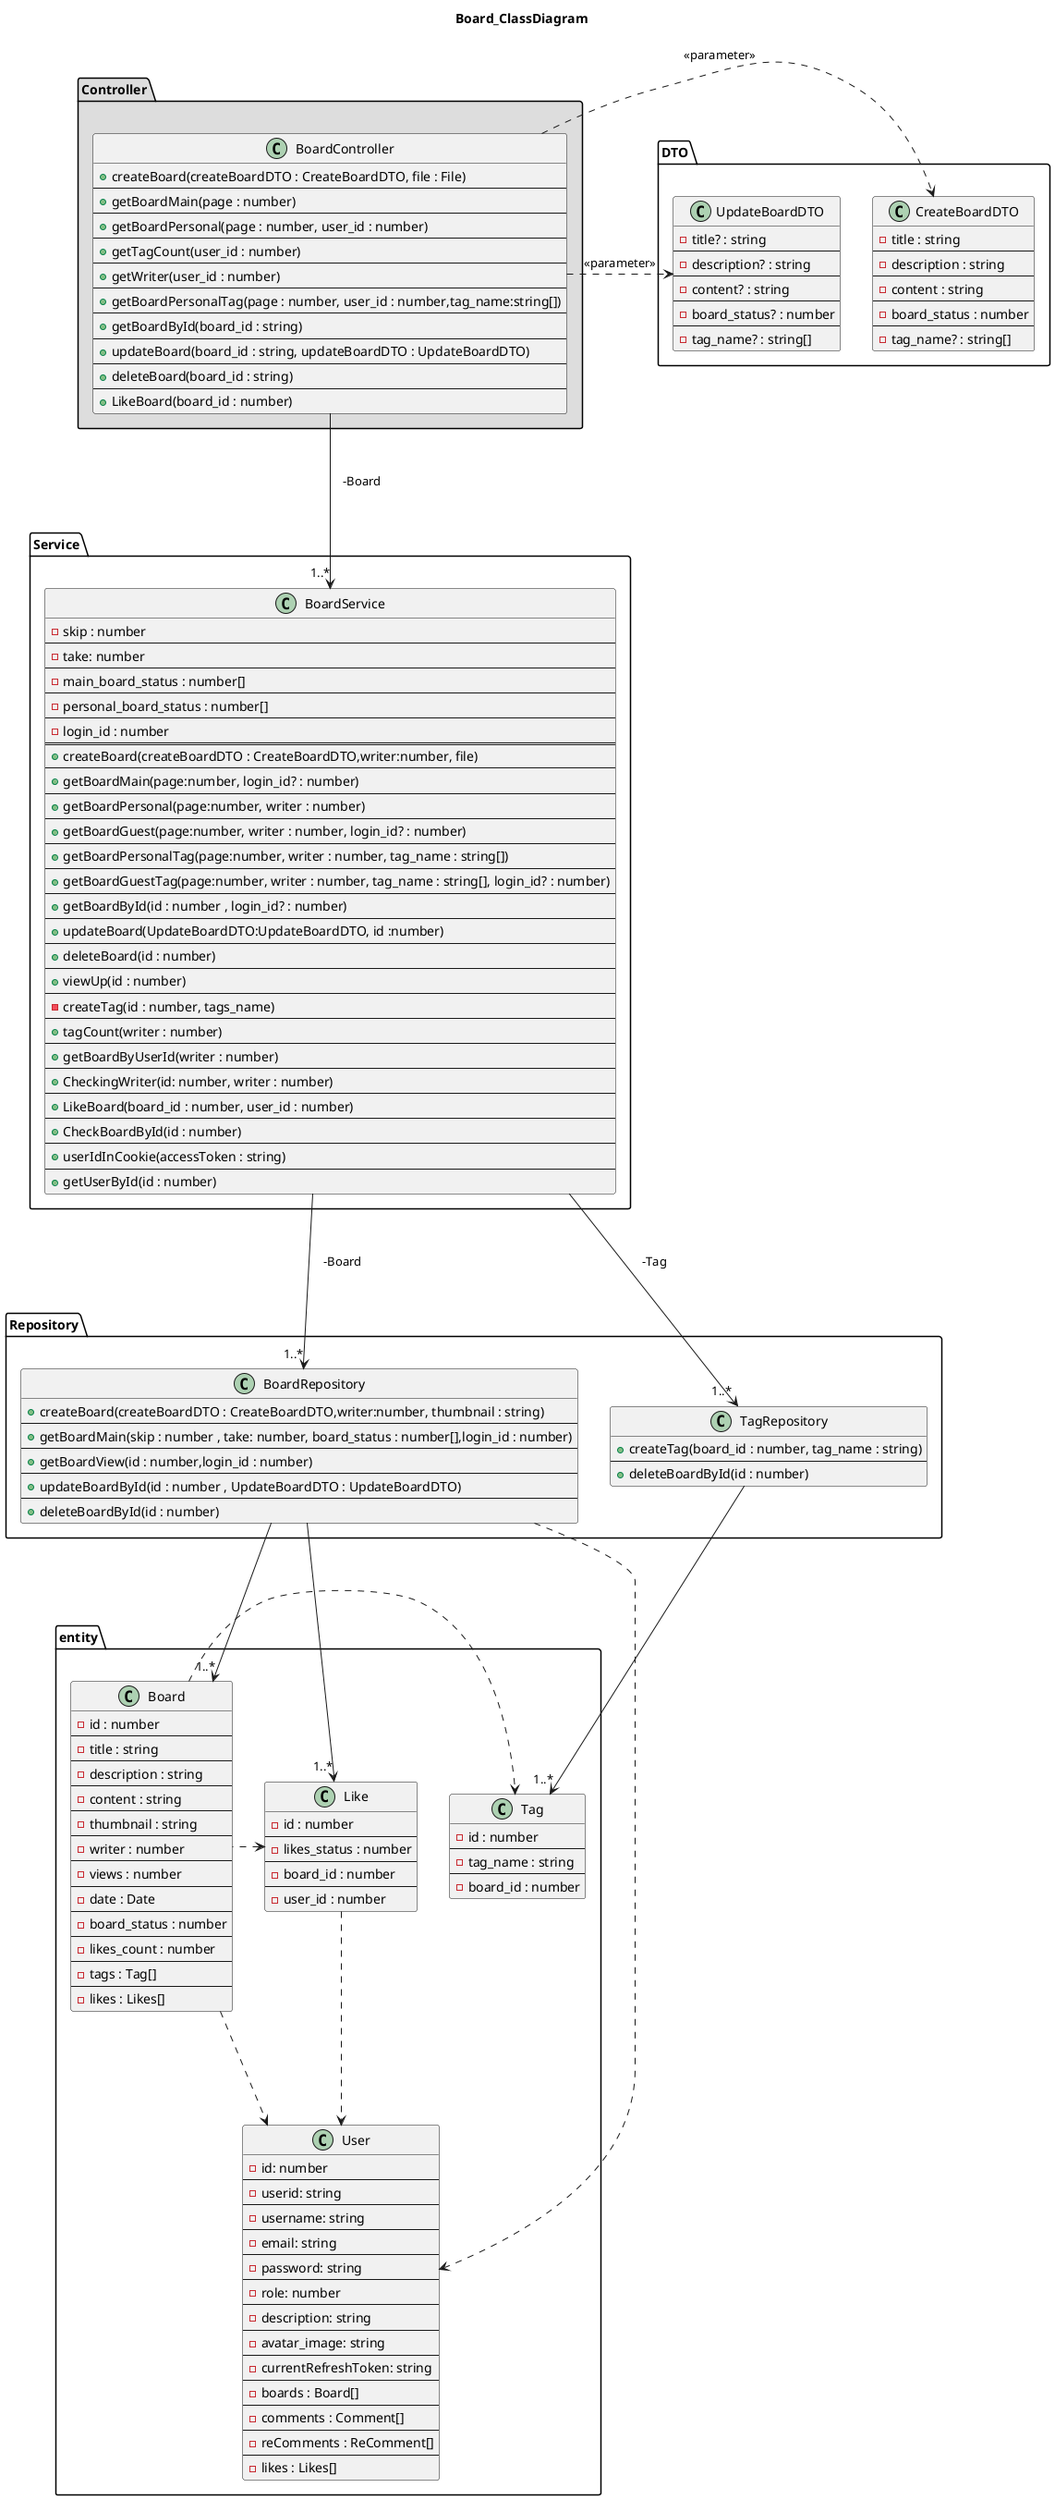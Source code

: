 @startuml


title <b>Board_ClassDiagram</b>

package "Controller" #DDD{
    class BoardController  {
        +createBoard(createBoardDTO : CreateBoardDTO, file : File)
        --
        +getBoardMain(page : number)
        --
        +getBoardPersonal(page : number, user_id : number)
        --
        +getTagCount(user_id : number)
        --
        +getWriter(user_id : number)
        --
        +getBoardPersonalTag(page : number, user_id : number,tag_name:string[])
        --
        +getBoardById(board_id : string)
        --
        +updateBoard(board_id : string, updateBoardDTO : UpdateBoardDTO)
        --
        +deleteBoard(board_id : string)
        --
        +LikeBoard(board_id : number)
    }
}

package "DTO"{
    class CreateBoardDTO{
        -title : string
        --
        -description : string
        --
        -content : string
        --
        -board_status : number
        --
        -tag_name? : string[]    
    }
    class UpdateBoardDTO{
        -title? : string
        --
        -description? : string
        --
        -content? : string
        --
        -board_status? : number
        --
        -tag_name? : string[]    
    }


}

package "Service" #FFF{


    class BoardService  {
        -skip : number
        --
        -take: number
        --
        -main_board_status : number[]
        --
        -personal_board_status : number[]
        --
        -login_id : number
        ==
        +createBoard(createBoardDTO : CreateBoardDTO,writer:number, file)
        --
        +getBoardMain(page:number, login_id? : number)
        --
        +getBoardPersonal(page:number, writer : number)
        --
        +getBoardGuest(page:number, writer : number, login_id? : number)
        --
        +getBoardPersonalTag(page:number, writer : number, tag_name : string[])
        --
        +getBoardGuestTag(page:number, writer : number, tag_name : string[], login_id? : number)
        --
        +getBoardById(id : number , login_id? : number)
        --
        +updateBoard(UpdateBoardDTO:UpdateBoardDTO, id :number)
        --
        +deleteBoard(id : number)
        --
        +viewUp(id : number)
        --
        -createTag(id : number, tags_name)
        --
        +tagCount(writer : number)
        --
        +getBoardByUserId(writer : number)
        --
        +CheckingWriter(id: number, writer : number)
        --
        +LikeBoard(board_id : number, user_id : number)
        --
        +CheckBoardById(id : number)
        --
        +userIdInCookie(accessToken : string) 
        --
        +getUserById(id : number)
    }
    
}
package Repository{
    class BoardRepository {
        +createBoard(createBoardDTO : CreateBoardDTO,writer:number, thumbnail : string)
        --
        +getBoardMain(skip : number , take: number, board_status : number[],login_id : number)
        --
        +getBoardView(id : number,login_id : number)
        --
        +updateBoardById(id : number , UpdateBoardDTO : UpdateBoardDTO)
        --
        +deleteBoardById(id : number)
    }
    
    class TagRepository{
        +createTag(board_id : number, tag_name : string)
        --
        +deleteBoardById(id : number)
    }
}
package entity{
    class Board{
        -id : number
        --
        -title : string
        --
        -description : string
        --
        -content : string
        --
        -thumbnail : string
        --
        -writer : number
        --
        -views : number
        --
        -date : Date
        --
        -board_status : number
        --
        -likes_count : number
        --
        -tags : Tag[]
        --
        -likes : Likes[]
    }
    class User {
        -id: number
        --
        -userid: string
        --
        -username: string
        --
        -email: string
        --
        -password: string
        --
        -role: number
        --
        -description: string
        --
        -avatar_image: string
        --
        -currentRefreshToken: string
        --
        -boards : Board[]
        --
        -comments : Comment[]
        --
        -reComments : ReComment[]
        --
        -likes : Likes[]
    }
    
    class Tag{
        -id : number
        --
        -tag_name : string
        --
        -board_id : number
    }
    class Like{
        -id : number
        --
        -likes_status : number
        --
        -board_id : number
        --
        -user_id : number
    }
}



BoardController -right..>  CreateBoardDTO : << parameter >>
BoardController -right..> UpdateBoardDTO : << parameter >>



BoardController -down-->"1..*" BoardService : 　-Board


BoardService -down-->"1..*" BoardRepository : 　-Board
BoardService -down-->"1..*" TagRepository : 　-Tag


BoardRepository -down-->"1..*" Board
BoardRepository -down..> User  
TagRepository -down-->"1..*" Tag
BoardRepository -down-->"1..*" Like




Board -down..> User

Like -down..> User

Board -left..> Like
Board -right..> Tag


@enduml